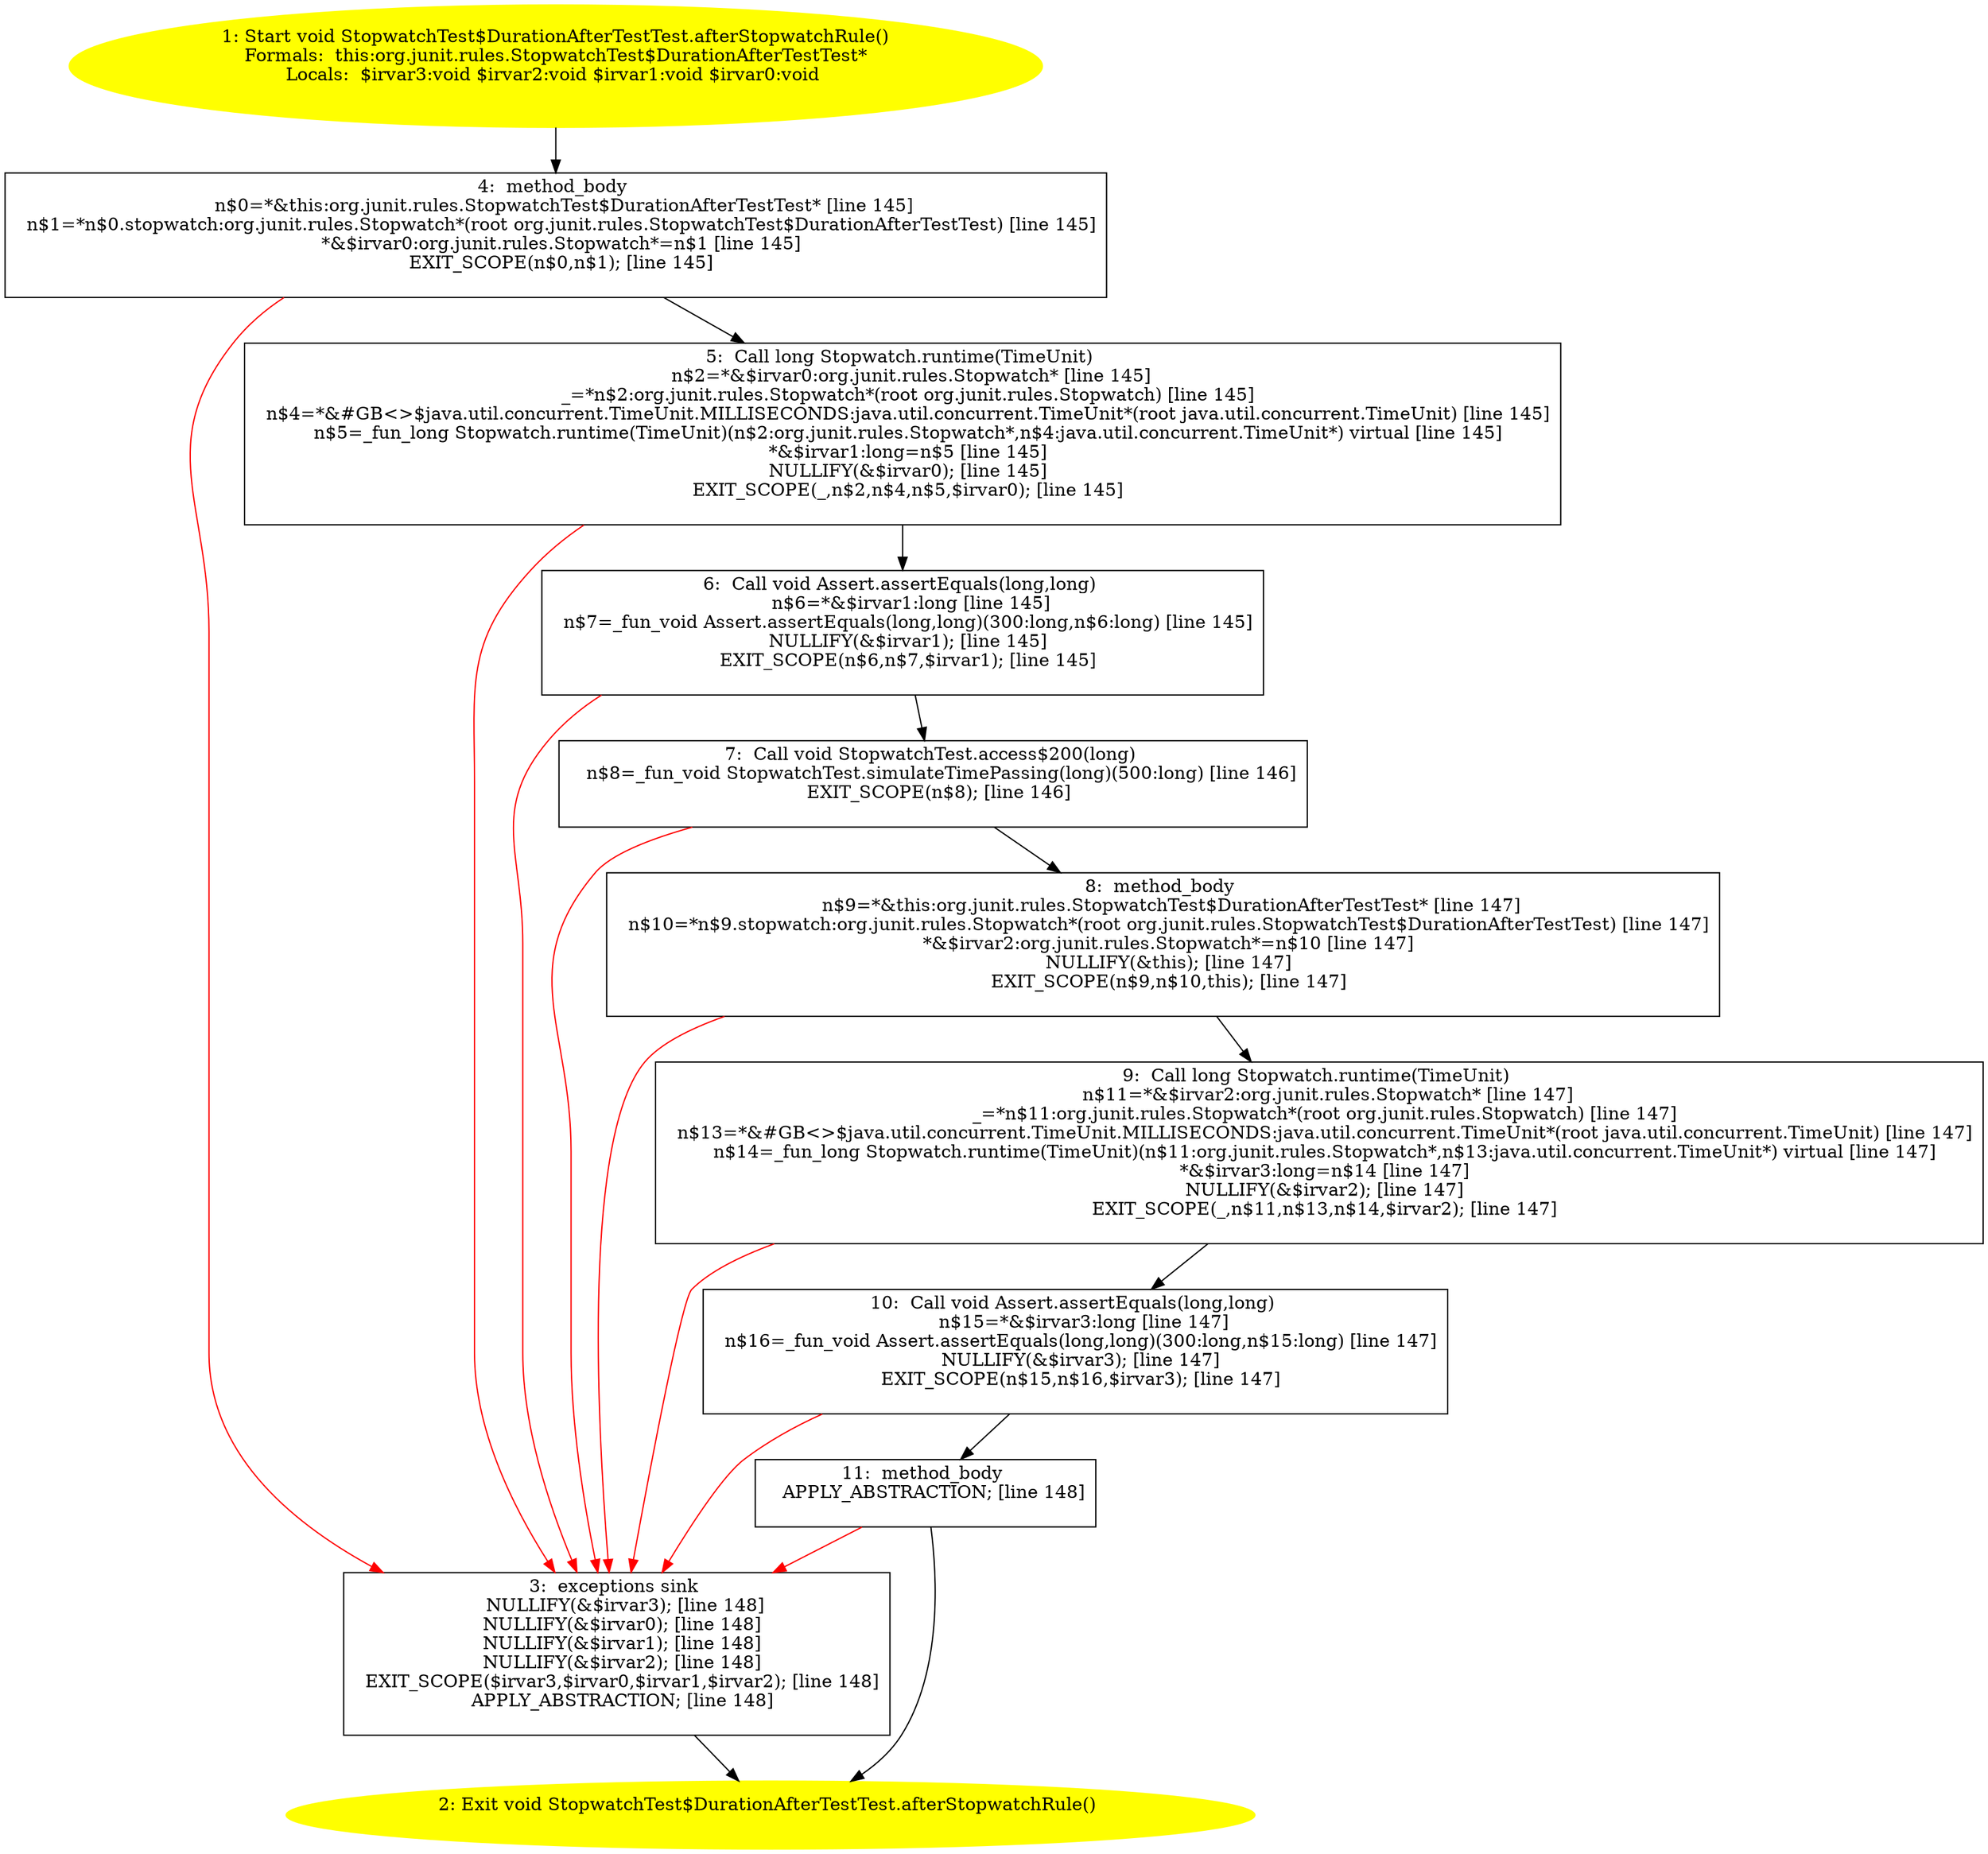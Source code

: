 /* @generated */
digraph cfg {
"org.junit.rules.StopwatchTest$DurationAfterTestTest.afterStopwatchRule():void.e88a019622d3b8b798848dd13ce7d9f3_1" [label="1: Start void StopwatchTest$DurationAfterTestTest.afterStopwatchRule()\nFormals:  this:org.junit.rules.StopwatchTest$DurationAfterTestTest*\nLocals:  $irvar3:void $irvar2:void $irvar1:void $irvar0:void \n  " color=yellow style=filled]
	

	 "org.junit.rules.StopwatchTest$DurationAfterTestTest.afterStopwatchRule():void.e88a019622d3b8b798848dd13ce7d9f3_1" -> "org.junit.rules.StopwatchTest$DurationAfterTestTest.afterStopwatchRule():void.e88a019622d3b8b798848dd13ce7d9f3_4" ;
"org.junit.rules.StopwatchTest$DurationAfterTestTest.afterStopwatchRule():void.e88a019622d3b8b798848dd13ce7d9f3_2" [label="2: Exit void StopwatchTest$DurationAfterTestTest.afterStopwatchRule() \n  " color=yellow style=filled]
	

"org.junit.rules.StopwatchTest$DurationAfterTestTest.afterStopwatchRule():void.e88a019622d3b8b798848dd13ce7d9f3_3" [label="3:  exceptions sink \n   NULLIFY(&$irvar3); [line 148]\n  NULLIFY(&$irvar0); [line 148]\n  NULLIFY(&$irvar1); [line 148]\n  NULLIFY(&$irvar2); [line 148]\n  EXIT_SCOPE($irvar3,$irvar0,$irvar1,$irvar2); [line 148]\n  APPLY_ABSTRACTION; [line 148]\n " shape="box"]
	

	 "org.junit.rules.StopwatchTest$DurationAfterTestTest.afterStopwatchRule():void.e88a019622d3b8b798848dd13ce7d9f3_3" -> "org.junit.rules.StopwatchTest$DurationAfterTestTest.afterStopwatchRule():void.e88a019622d3b8b798848dd13ce7d9f3_2" ;
"org.junit.rules.StopwatchTest$DurationAfterTestTest.afterStopwatchRule():void.e88a019622d3b8b798848dd13ce7d9f3_4" [label="4:  method_body \n   n$0=*&this:org.junit.rules.StopwatchTest$DurationAfterTestTest* [line 145]\n  n$1=*n$0.stopwatch:org.junit.rules.Stopwatch*(root org.junit.rules.StopwatchTest$DurationAfterTestTest) [line 145]\n  *&$irvar0:org.junit.rules.Stopwatch*=n$1 [line 145]\n  EXIT_SCOPE(n$0,n$1); [line 145]\n " shape="box"]
	

	 "org.junit.rules.StopwatchTest$DurationAfterTestTest.afterStopwatchRule():void.e88a019622d3b8b798848dd13ce7d9f3_4" -> "org.junit.rules.StopwatchTest$DurationAfterTestTest.afterStopwatchRule():void.e88a019622d3b8b798848dd13ce7d9f3_5" ;
	 "org.junit.rules.StopwatchTest$DurationAfterTestTest.afterStopwatchRule():void.e88a019622d3b8b798848dd13ce7d9f3_4" -> "org.junit.rules.StopwatchTest$DurationAfterTestTest.afterStopwatchRule():void.e88a019622d3b8b798848dd13ce7d9f3_3" [color="red" ];
"org.junit.rules.StopwatchTest$DurationAfterTestTest.afterStopwatchRule():void.e88a019622d3b8b798848dd13ce7d9f3_5" [label="5:  Call long Stopwatch.runtime(TimeUnit) \n   n$2=*&$irvar0:org.junit.rules.Stopwatch* [line 145]\n  _=*n$2:org.junit.rules.Stopwatch*(root org.junit.rules.Stopwatch) [line 145]\n  n$4=*&#GB<>$java.util.concurrent.TimeUnit.MILLISECONDS:java.util.concurrent.TimeUnit*(root java.util.concurrent.TimeUnit) [line 145]\n  n$5=_fun_long Stopwatch.runtime(TimeUnit)(n$2:org.junit.rules.Stopwatch*,n$4:java.util.concurrent.TimeUnit*) virtual [line 145]\n  *&$irvar1:long=n$5 [line 145]\n  NULLIFY(&$irvar0); [line 145]\n  EXIT_SCOPE(_,n$2,n$4,n$5,$irvar0); [line 145]\n " shape="box"]
	

	 "org.junit.rules.StopwatchTest$DurationAfterTestTest.afterStopwatchRule():void.e88a019622d3b8b798848dd13ce7d9f3_5" -> "org.junit.rules.StopwatchTest$DurationAfterTestTest.afterStopwatchRule():void.e88a019622d3b8b798848dd13ce7d9f3_6" ;
	 "org.junit.rules.StopwatchTest$DurationAfterTestTest.afterStopwatchRule():void.e88a019622d3b8b798848dd13ce7d9f3_5" -> "org.junit.rules.StopwatchTest$DurationAfterTestTest.afterStopwatchRule():void.e88a019622d3b8b798848dd13ce7d9f3_3" [color="red" ];
"org.junit.rules.StopwatchTest$DurationAfterTestTest.afterStopwatchRule():void.e88a019622d3b8b798848dd13ce7d9f3_6" [label="6:  Call void Assert.assertEquals(long,long) \n   n$6=*&$irvar1:long [line 145]\n  n$7=_fun_void Assert.assertEquals(long,long)(300:long,n$6:long) [line 145]\n  NULLIFY(&$irvar1); [line 145]\n  EXIT_SCOPE(n$6,n$7,$irvar1); [line 145]\n " shape="box"]
	

	 "org.junit.rules.StopwatchTest$DurationAfterTestTest.afterStopwatchRule():void.e88a019622d3b8b798848dd13ce7d9f3_6" -> "org.junit.rules.StopwatchTest$DurationAfterTestTest.afterStopwatchRule():void.e88a019622d3b8b798848dd13ce7d9f3_7" ;
	 "org.junit.rules.StopwatchTest$DurationAfterTestTest.afterStopwatchRule():void.e88a019622d3b8b798848dd13ce7d9f3_6" -> "org.junit.rules.StopwatchTest$DurationAfterTestTest.afterStopwatchRule():void.e88a019622d3b8b798848dd13ce7d9f3_3" [color="red" ];
"org.junit.rules.StopwatchTest$DurationAfterTestTest.afterStopwatchRule():void.e88a019622d3b8b798848dd13ce7d9f3_7" [label="7:  Call void StopwatchTest.access$200(long) \n   n$8=_fun_void StopwatchTest.simulateTimePassing(long)(500:long) [line 146]\n  EXIT_SCOPE(n$8); [line 146]\n " shape="box"]
	

	 "org.junit.rules.StopwatchTest$DurationAfterTestTest.afterStopwatchRule():void.e88a019622d3b8b798848dd13ce7d9f3_7" -> "org.junit.rules.StopwatchTest$DurationAfterTestTest.afterStopwatchRule():void.e88a019622d3b8b798848dd13ce7d9f3_8" ;
	 "org.junit.rules.StopwatchTest$DurationAfterTestTest.afterStopwatchRule():void.e88a019622d3b8b798848dd13ce7d9f3_7" -> "org.junit.rules.StopwatchTest$DurationAfterTestTest.afterStopwatchRule():void.e88a019622d3b8b798848dd13ce7d9f3_3" [color="red" ];
"org.junit.rules.StopwatchTest$DurationAfterTestTest.afterStopwatchRule():void.e88a019622d3b8b798848dd13ce7d9f3_8" [label="8:  method_body \n   n$9=*&this:org.junit.rules.StopwatchTest$DurationAfterTestTest* [line 147]\n  n$10=*n$9.stopwatch:org.junit.rules.Stopwatch*(root org.junit.rules.StopwatchTest$DurationAfterTestTest) [line 147]\n  *&$irvar2:org.junit.rules.Stopwatch*=n$10 [line 147]\n  NULLIFY(&this); [line 147]\n  EXIT_SCOPE(n$9,n$10,this); [line 147]\n " shape="box"]
	

	 "org.junit.rules.StopwatchTest$DurationAfterTestTest.afterStopwatchRule():void.e88a019622d3b8b798848dd13ce7d9f3_8" -> "org.junit.rules.StopwatchTest$DurationAfterTestTest.afterStopwatchRule():void.e88a019622d3b8b798848dd13ce7d9f3_9" ;
	 "org.junit.rules.StopwatchTest$DurationAfterTestTest.afterStopwatchRule():void.e88a019622d3b8b798848dd13ce7d9f3_8" -> "org.junit.rules.StopwatchTest$DurationAfterTestTest.afterStopwatchRule():void.e88a019622d3b8b798848dd13ce7d9f3_3" [color="red" ];
"org.junit.rules.StopwatchTest$DurationAfterTestTest.afterStopwatchRule():void.e88a019622d3b8b798848dd13ce7d9f3_9" [label="9:  Call long Stopwatch.runtime(TimeUnit) \n   n$11=*&$irvar2:org.junit.rules.Stopwatch* [line 147]\n  _=*n$11:org.junit.rules.Stopwatch*(root org.junit.rules.Stopwatch) [line 147]\n  n$13=*&#GB<>$java.util.concurrent.TimeUnit.MILLISECONDS:java.util.concurrent.TimeUnit*(root java.util.concurrent.TimeUnit) [line 147]\n  n$14=_fun_long Stopwatch.runtime(TimeUnit)(n$11:org.junit.rules.Stopwatch*,n$13:java.util.concurrent.TimeUnit*) virtual [line 147]\n  *&$irvar3:long=n$14 [line 147]\n  NULLIFY(&$irvar2); [line 147]\n  EXIT_SCOPE(_,n$11,n$13,n$14,$irvar2); [line 147]\n " shape="box"]
	

	 "org.junit.rules.StopwatchTest$DurationAfterTestTest.afterStopwatchRule():void.e88a019622d3b8b798848dd13ce7d9f3_9" -> "org.junit.rules.StopwatchTest$DurationAfterTestTest.afterStopwatchRule():void.e88a019622d3b8b798848dd13ce7d9f3_10" ;
	 "org.junit.rules.StopwatchTest$DurationAfterTestTest.afterStopwatchRule():void.e88a019622d3b8b798848dd13ce7d9f3_9" -> "org.junit.rules.StopwatchTest$DurationAfterTestTest.afterStopwatchRule():void.e88a019622d3b8b798848dd13ce7d9f3_3" [color="red" ];
"org.junit.rules.StopwatchTest$DurationAfterTestTest.afterStopwatchRule():void.e88a019622d3b8b798848dd13ce7d9f3_10" [label="10:  Call void Assert.assertEquals(long,long) \n   n$15=*&$irvar3:long [line 147]\n  n$16=_fun_void Assert.assertEquals(long,long)(300:long,n$15:long) [line 147]\n  NULLIFY(&$irvar3); [line 147]\n  EXIT_SCOPE(n$15,n$16,$irvar3); [line 147]\n " shape="box"]
	

	 "org.junit.rules.StopwatchTest$DurationAfterTestTest.afterStopwatchRule():void.e88a019622d3b8b798848dd13ce7d9f3_10" -> "org.junit.rules.StopwatchTest$DurationAfterTestTest.afterStopwatchRule():void.e88a019622d3b8b798848dd13ce7d9f3_11" ;
	 "org.junit.rules.StopwatchTest$DurationAfterTestTest.afterStopwatchRule():void.e88a019622d3b8b798848dd13ce7d9f3_10" -> "org.junit.rules.StopwatchTest$DurationAfterTestTest.afterStopwatchRule():void.e88a019622d3b8b798848dd13ce7d9f3_3" [color="red" ];
"org.junit.rules.StopwatchTest$DurationAfterTestTest.afterStopwatchRule():void.e88a019622d3b8b798848dd13ce7d9f3_11" [label="11:  method_body \n   APPLY_ABSTRACTION; [line 148]\n " shape="box"]
	

	 "org.junit.rules.StopwatchTest$DurationAfterTestTest.afterStopwatchRule():void.e88a019622d3b8b798848dd13ce7d9f3_11" -> "org.junit.rules.StopwatchTest$DurationAfterTestTest.afterStopwatchRule():void.e88a019622d3b8b798848dd13ce7d9f3_2" ;
	 "org.junit.rules.StopwatchTest$DurationAfterTestTest.afterStopwatchRule():void.e88a019622d3b8b798848dd13ce7d9f3_11" -> "org.junit.rules.StopwatchTest$DurationAfterTestTest.afterStopwatchRule():void.e88a019622d3b8b798848dd13ce7d9f3_3" [color="red" ];
}
